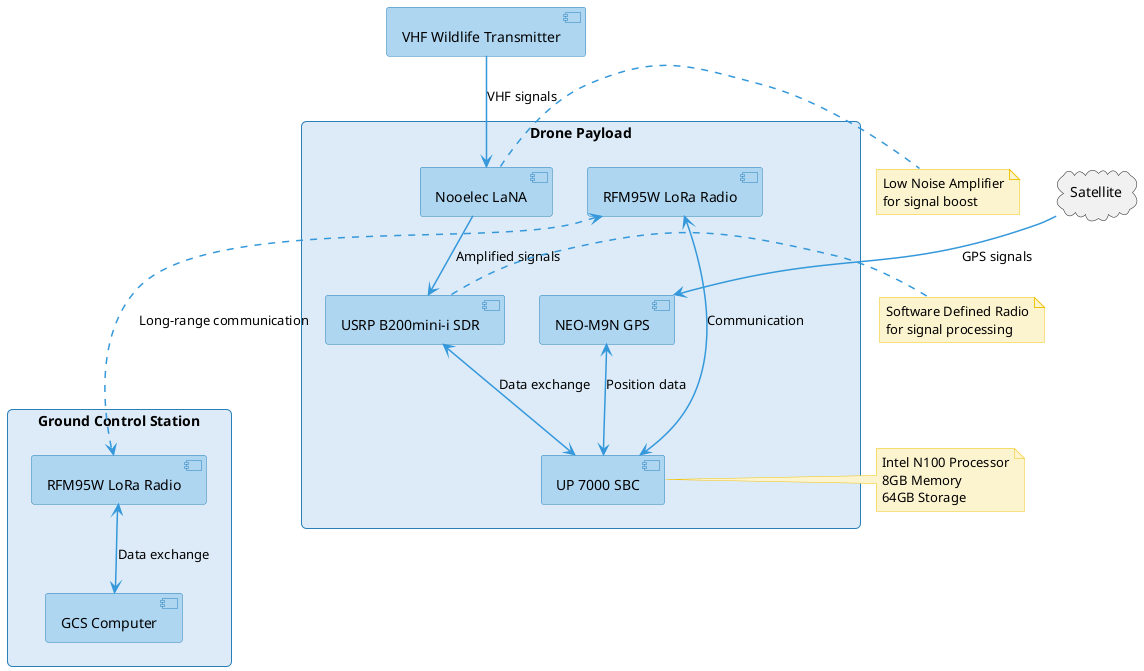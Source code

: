 @startuml drone_hardware_setup

!define RECTANGLE_COLOR #DCEBF7
!define COMPONENT_COLOR #AED6F1
!define ARROW_COLOR #3498DB

skinparam rectangle {
    BackgroundColor RECTANGLE_COLOR
    BorderColor #2980B9
    RoundCorner 10
}

skinparam component {
    BackgroundColor COMPONENT_COLOR
    BorderColor #2980B9
}

skinparam arrow {
    Color ARROW_COLOR
    Thickness 1.5
}

skinparam note {
    BackgroundColor #FCF3CF
    BorderColor #F1C40F
}

rectangle "Drone Payload" {
    together {
        component "UP 7000 SBC" as sbc
        component "NEO-M9N GPS" as gps
        component "USRP B200mini-i SDR" as sdr
    }
    together {
        component "Nooelec LaNA" as lna
        component "RFM95W LoRa Radio" as lora_drone
    }
}

rectangle "Ground Control Station" {
    together {
        component "GCS Computer" as gcs_computer
        component "RFM95W LoRa Radio" as lora_gcs
    }
}

cloud "Satellite" as satellite
component "VHF Wildlife Transmitter" as transmitter

satellite -[ARROW_COLOR]-> gps : GPS signals
transmitter -[ARROW_COLOR]-> lna : VHF signals
lna -[ARROW_COLOR]-> sdr : Amplified signals
sdr <-[ARROW_COLOR]-> sbc : Data exchange
gps <-[ARROW_COLOR]-> sbc : Position data
lora_drone <-[ARROW_COLOR]-> sbc : Communication
lora_drone <..[ARROW_COLOR].> lora_gcs : Long-range communication
lora_gcs <-[ARROW_COLOR]-> gcs_computer : Data exchange

note right of sbc
  Intel N100 Processor
  8GB Memory
  64GB Storage
end note

note right of sdr
  Software Defined Radio
  for signal processing
end note

note right of lna
  Low Noise Amplifier
  for signal boost
end note

@enduml
